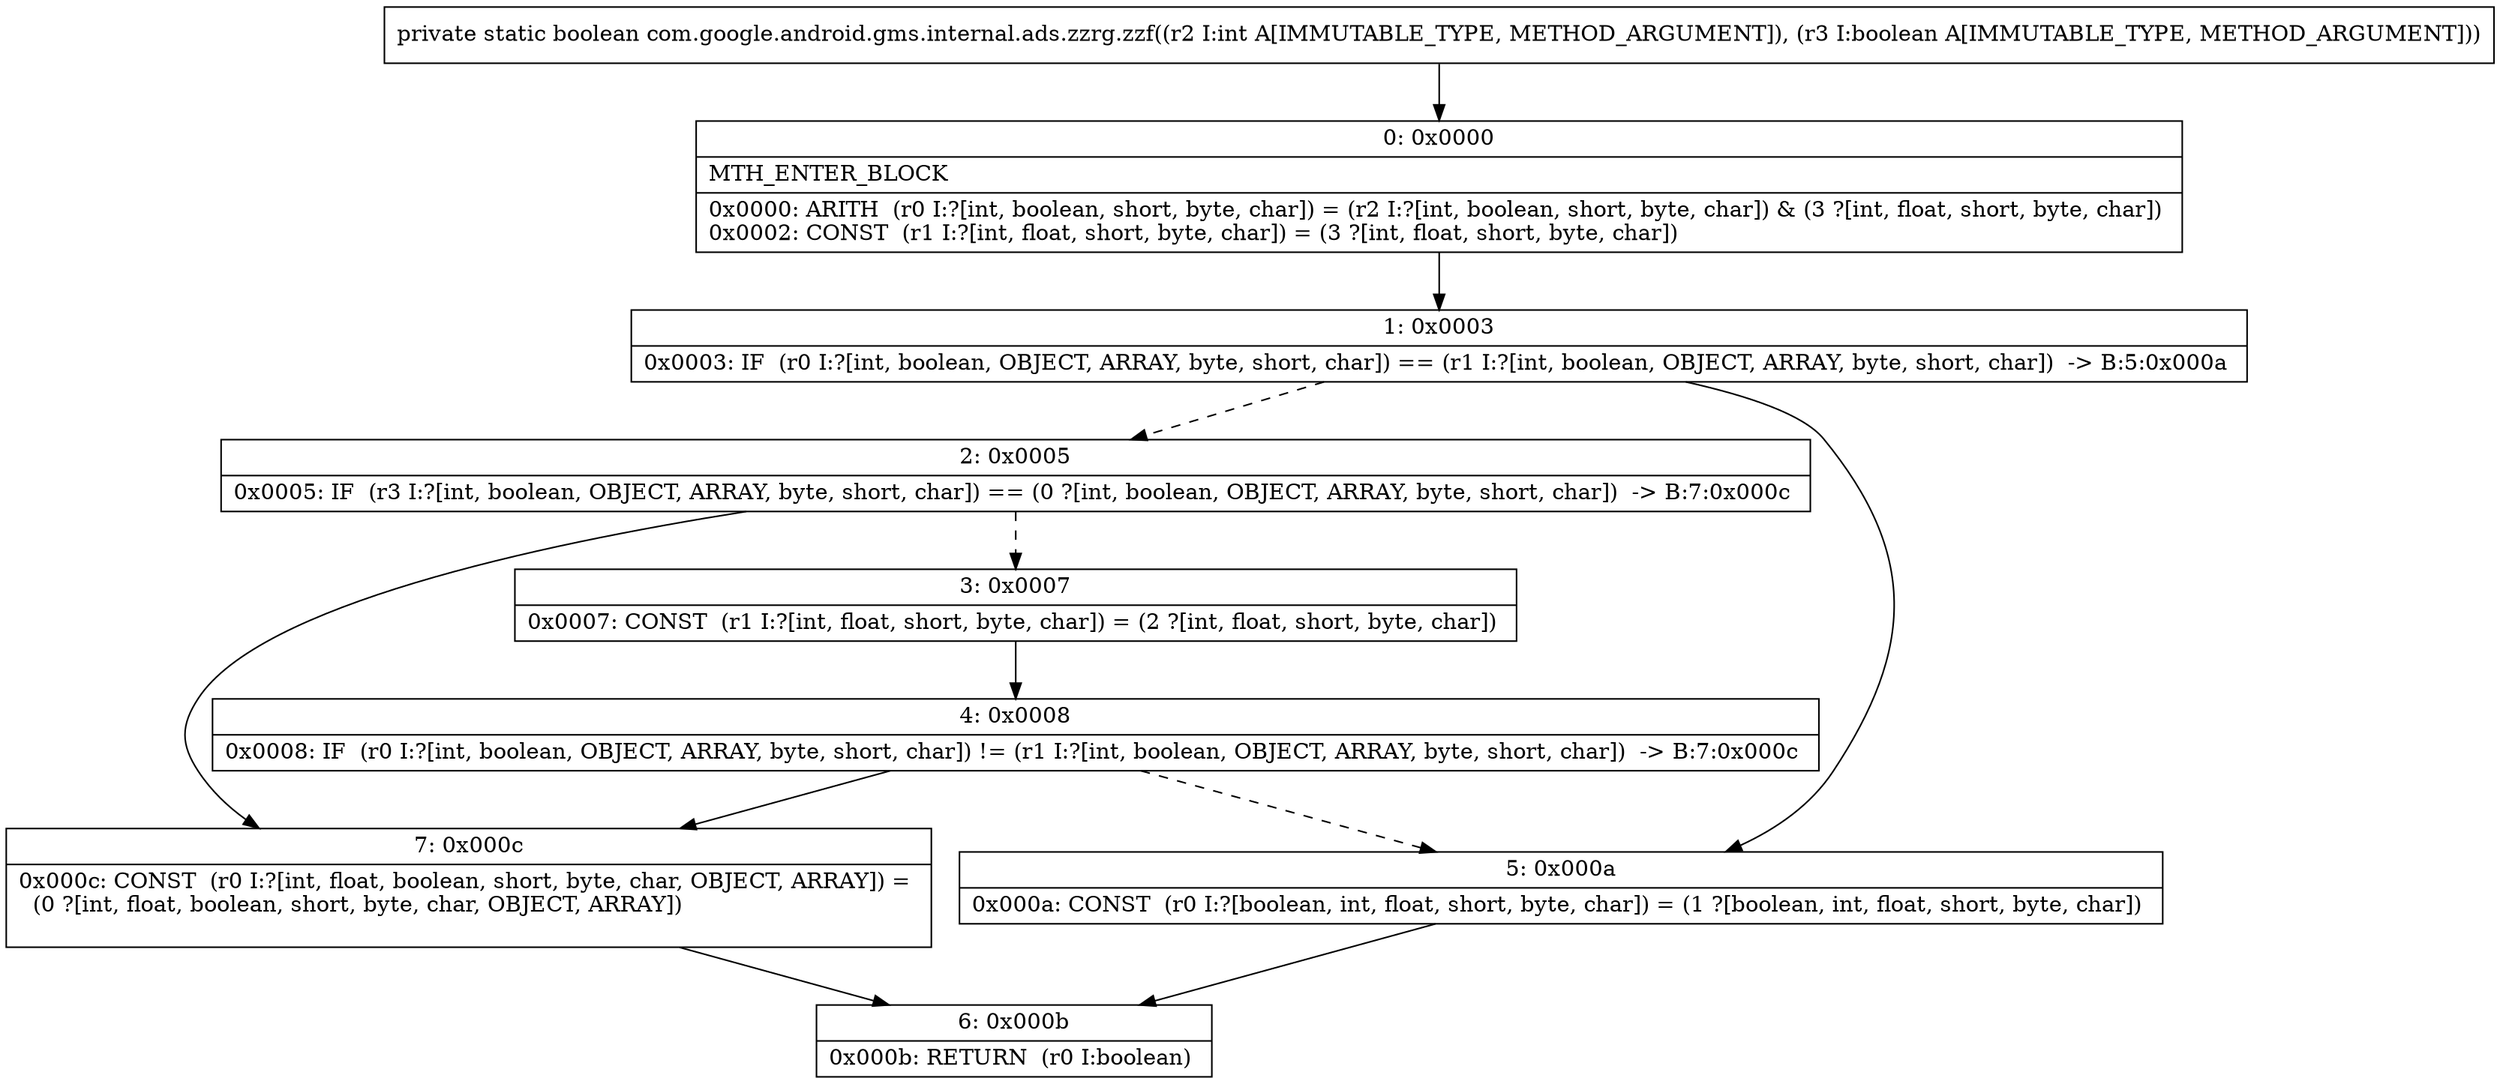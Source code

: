 digraph "CFG forcom.google.android.gms.internal.ads.zzrg.zzf(IZ)Z" {
Node_0 [shape=record,label="{0\:\ 0x0000|MTH_ENTER_BLOCK\l|0x0000: ARITH  (r0 I:?[int, boolean, short, byte, char]) = (r2 I:?[int, boolean, short, byte, char]) & (3 ?[int, float, short, byte, char]) \l0x0002: CONST  (r1 I:?[int, float, short, byte, char]) = (3 ?[int, float, short, byte, char]) \l}"];
Node_1 [shape=record,label="{1\:\ 0x0003|0x0003: IF  (r0 I:?[int, boolean, OBJECT, ARRAY, byte, short, char]) == (r1 I:?[int, boolean, OBJECT, ARRAY, byte, short, char])  \-\> B:5:0x000a \l}"];
Node_2 [shape=record,label="{2\:\ 0x0005|0x0005: IF  (r3 I:?[int, boolean, OBJECT, ARRAY, byte, short, char]) == (0 ?[int, boolean, OBJECT, ARRAY, byte, short, char])  \-\> B:7:0x000c \l}"];
Node_3 [shape=record,label="{3\:\ 0x0007|0x0007: CONST  (r1 I:?[int, float, short, byte, char]) = (2 ?[int, float, short, byte, char]) \l}"];
Node_4 [shape=record,label="{4\:\ 0x0008|0x0008: IF  (r0 I:?[int, boolean, OBJECT, ARRAY, byte, short, char]) != (r1 I:?[int, boolean, OBJECT, ARRAY, byte, short, char])  \-\> B:7:0x000c \l}"];
Node_5 [shape=record,label="{5\:\ 0x000a|0x000a: CONST  (r0 I:?[boolean, int, float, short, byte, char]) = (1 ?[boolean, int, float, short, byte, char]) \l}"];
Node_6 [shape=record,label="{6\:\ 0x000b|0x000b: RETURN  (r0 I:boolean) \l}"];
Node_7 [shape=record,label="{7\:\ 0x000c|0x000c: CONST  (r0 I:?[int, float, boolean, short, byte, char, OBJECT, ARRAY]) = \l  (0 ?[int, float, boolean, short, byte, char, OBJECT, ARRAY])\l \l}"];
MethodNode[shape=record,label="{private static boolean com.google.android.gms.internal.ads.zzrg.zzf((r2 I:int A[IMMUTABLE_TYPE, METHOD_ARGUMENT]), (r3 I:boolean A[IMMUTABLE_TYPE, METHOD_ARGUMENT])) }"];
MethodNode -> Node_0;
Node_0 -> Node_1;
Node_1 -> Node_2[style=dashed];
Node_1 -> Node_5;
Node_2 -> Node_3[style=dashed];
Node_2 -> Node_7;
Node_3 -> Node_4;
Node_4 -> Node_5[style=dashed];
Node_4 -> Node_7;
Node_5 -> Node_6;
Node_7 -> Node_6;
}

